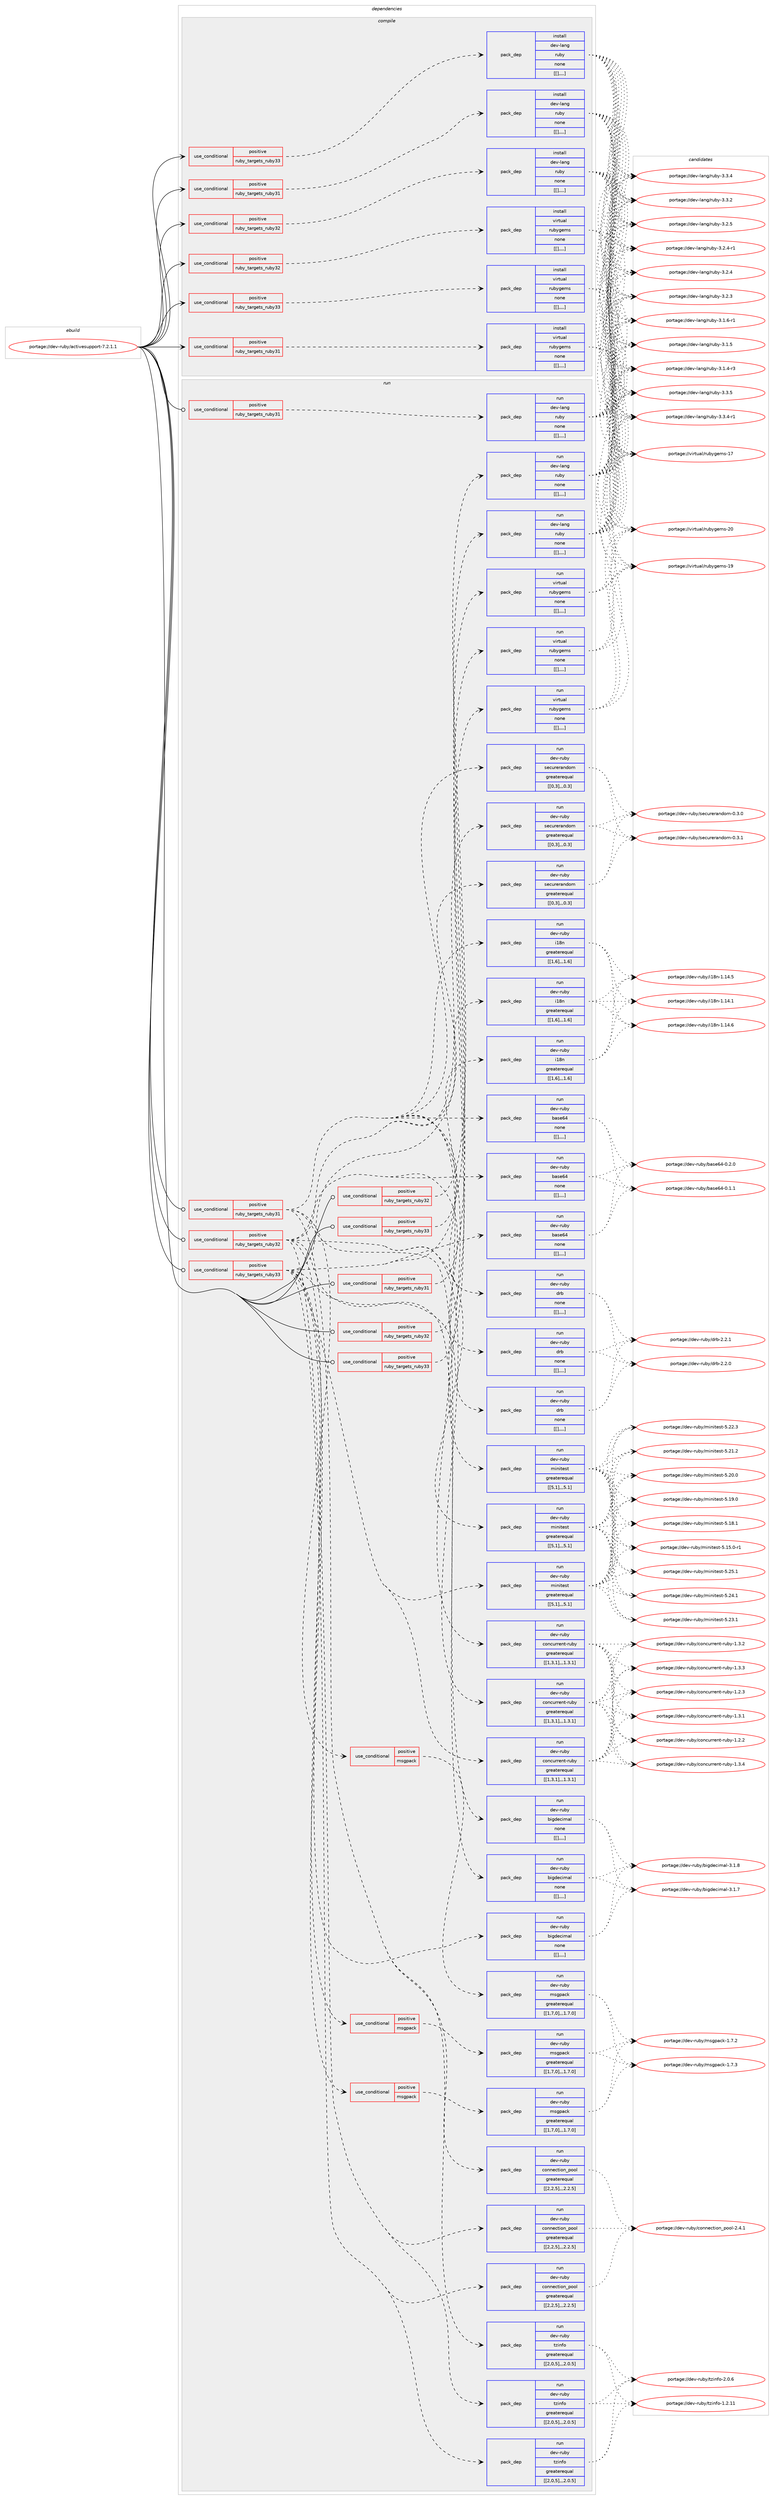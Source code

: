 digraph prolog {

# *************
# Graph options
# *************

newrank=true;
concentrate=true;
compound=true;
graph [rankdir=LR,fontname=Helvetica,fontsize=10,ranksep=1.5];#, ranksep=2.5, nodesep=0.2];
edge  [arrowhead=vee];
node  [fontname=Helvetica,fontsize=10];

# **********
# The ebuild
# **********

subgraph cluster_leftcol {
color=gray;
label=<<i>ebuild</i>>;
id [label="portage://dev-ruby/activesupport-7.2.1.1", color=red, width=4, href="../dev-ruby/activesupport-7.2.1.1.svg"];
}

# ****************
# The dependencies
# ****************

subgraph cluster_midcol {
color=gray;
label=<<i>dependencies</i>>;
subgraph cluster_compile {
fillcolor="#eeeeee";
style=filled;
label=<<i>compile</i>>;
subgraph cond47544 {
dependency184791 [label=<<TABLE BORDER="0" CELLBORDER="1" CELLSPACING="0" CELLPADDING="4"><TR><TD ROWSPAN="3" CELLPADDING="10">use_conditional</TD></TR><TR><TD>positive</TD></TR><TR><TD>ruby_targets_ruby31</TD></TR></TABLE>>, shape=none, color=red];
subgraph pack135887 {
dependency184840 [label=<<TABLE BORDER="0" CELLBORDER="1" CELLSPACING="0" CELLPADDING="4" WIDTH="220"><TR><TD ROWSPAN="6" CELLPADDING="30">pack_dep</TD></TR><TR><TD WIDTH="110">install</TD></TR><TR><TD>dev-lang</TD></TR><TR><TD>ruby</TD></TR><TR><TD>none</TD></TR><TR><TD>[[],,,,]</TD></TR></TABLE>>, shape=none, color=blue];
}
dependency184791:e -> dependency184840:w [weight=20,style="dashed",arrowhead="vee"];
}
id:e -> dependency184791:w [weight=20,style="solid",arrowhead="vee"];
subgraph cond47601 {
dependency184885 [label=<<TABLE BORDER="0" CELLBORDER="1" CELLSPACING="0" CELLPADDING="4"><TR><TD ROWSPAN="3" CELLPADDING="10">use_conditional</TD></TR><TR><TD>positive</TD></TR><TR><TD>ruby_targets_ruby31</TD></TR></TABLE>>, shape=none, color=red];
subgraph pack135921 {
dependency184887 [label=<<TABLE BORDER="0" CELLBORDER="1" CELLSPACING="0" CELLPADDING="4" WIDTH="220"><TR><TD ROWSPAN="6" CELLPADDING="30">pack_dep</TD></TR><TR><TD WIDTH="110">install</TD></TR><TR><TD>virtual</TD></TR><TR><TD>rubygems</TD></TR><TR><TD>none</TD></TR><TR><TD>[[],,,,]</TD></TR></TABLE>>, shape=none, color=blue];
}
dependency184885:e -> dependency184887:w [weight=20,style="dashed",arrowhead="vee"];
}
id:e -> dependency184885:w [weight=20,style="solid",arrowhead="vee"];
subgraph cond47604 {
dependency184904 [label=<<TABLE BORDER="0" CELLBORDER="1" CELLSPACING="0" CELLPADDING="4"><TR><TD ROWSPAN="3" CELLPADDING="10">use_conditional</TD></TR><TR><TD>positive</TD></TR><TR><TD>ruby_targets_ruby32</TD></TR></TABLE>>, shape=none, color=red];
subgraph pack135931 {
dependency184923 [label=<<TABLE BORDER="0" CELLBORDER="1" CELLSPACING="0" CELLPADDING="4" WIDTH="220"><TR><TD ROWSPAN="6" CELLPADDING="30">pack_dep</TD></TR><TR><TD WIDTH="110">install</TD></TR><TR><TD>dev-lang</TD></TR><TR><TD>ruby</TD></TR><TR><TD>none</TD></TR><TR><TD>[[],,,,]</TD></TR></TABLE>>, shape=none, color=blue];
}
dependency184904:e -> dependency184923:w [weight=20,style="dashed",arrowhead="vee"];
}
id:e -> dependency184904:w [weight=20,style="solid",arrowhead="vee"];
subgraph cond47624 {
dependency184939 [label=<<TABLE BORDER="0" CELLBORDER="1" CELLSPACING="0" CELLPADDING="4"><TR><TD ROWSPAN="3" CELLPADDING="10">use_conditional</TD></TR><TR><TD>positive</TD></TR><TR><TD>ruby_targets_ruby32</TD></TR></TABLE>>, shape=none, color=red];
subgraph pack135951 {
dependency184960 [label=<<TABLE BORDER="0" CELLBORDER="1" CELLSPACING="0" CELLPADDING="4" WIDTH="220"><TR><TD ROWSPAN="6" CELLPADDING="30">pack_dep</TD></TR><TR><TD WIDTH="110">install</TD></TR><TR><TD>virtual</TD></TR><TR><TD>rubygems</TD></TR><TR><TD>none</TD></TR><TR><TD>[[],,,,]</TD></TR></TABLE>>, shape=none, color=blue];
}
dependency184939:e -> dependency184960:w [weight=20,style="dashed",arrowhead="vee"];
}
id:e -> dependency184939:w [weight=20,style="solid",arrowhead="vee"];
subgraph cond47636 {
dependency184966 [label=<<TABLE BORDER="0" CELLBORDER="1" CELLSPACING="0" CELLPADDING="4"><TR><TD ROWSPAN="3" CELLPADDING="10">use_conditional</TD></TR><TR><TD>positive</TD></TR><TR><TD>ruby_targets_ruby33</TD></TR></TABLE>>, shape=none, color=red];
subgraph pack135972 {
dependency184982 [label=<<TABLE BORDER="0" CELLBORDER="1" CELLSPACING="0" CELLPADDING="4" WIDTH="220"><TR><TD ROWSPAN="6" CELLPADDING="30">pack_dep</TD></TR><TR><TD WIDTH="110">install</TD></TR><TR><TD>dev-lang</TD></TR><TR><TD>ruby</TD></TR><TR><TD>none</TD></TR><TR><TD>[[],,,,]</TD></TR></TABLE>>, shape=none, color=blue];
}
dependency184966:e -> dependency184982:w [weight=20,style="dashed",arrowhead="vee"];
}
id:e -> dependency184966:w [weight=20,style="solid",arrowhead="vee"];
subgraph cond47646 {
dependency185056 [label=<<TABLE BORDER="0" CELLBORDER="1" CELLSPACING="0" CELLPADDING="4"><TR><TD ROWSPAN="3" CELLPADDING="10">use_conditional</TD></TR><TR><TD>positive</TD></TR><TR><TD>ruby_targets_ruby33</TD></TR></TABLE>>, shape=none, color=red];
subgraph pack136020 {
dependency185098 [label=<<TABLE BORDER="0" CELLBORDER="1" CELLSPACING="0" CELLPADDING="4" WIDTH="220"><TR><TD ROWSPAN="6" CELLPADDING="30">pack_dep</TD></TR><TR><TD WIDTH="110">install</TD></TR><TR><TD>virtual</TD></TR><TR><TD>rubygems</TD></TR><TR><TD>none</TD></TR><TR><TD>[[],,,,]</TD></TR></TABLE>>, shape=none, color=blue];
}
dependency185056:e -> dependency185098:w [weight=20,style="dashed",arrowhead="vee"];
}
id:e -> dependency185056:w [weight=20,style="solid",arrowhead="vee"];
}
subgraph cluster_compileandrun {
fillcolor="#eeeeee";
style=filled;
label=<<i>compile and run</i>>;
}
subgraph cluster_run {
fillcolor="#eeeeee";
style=filled;
label=<<i>run</i>>;
subgraph cond47722 {
dependency185201 [label=<<TABLE BORDER="0" CELLBORDER="1" CELLSPACING="0" CELLPADDING="4"><TR><TD ROWSPAN="3" CELLPADDING="10">use_conditional</TD></TR><TR><TD>positive</TD></TR><TR><TD>ruby_targets_ruby31</TD></TR></TABLE>>, shape=none, color=red];
subgraph pack136114 {
dependency185223 [label=<<TABLE BORDER="0" CELLBORDER="1" CELLSPACING="0" CELLPADDING="4" WIDTH="220"><TR><TD ROWSPAN="6" CELLPADDING="30">pack_dep</TD></TR><TR><TD WIDTH="110">run</TD></TR><TR><TD>dev-lang</TD></TR><TR><TD>ruby</TD></TR><TR><TD>none</TD></TR><TR><TD>[[],,,,]</TD></TR></TABLE>>, shape=none, color=blue];
}
dependency185201:e -> dependency185223:w [weight=20,style="dashed",arrowhead="vee"];
}
id:e -> dependency185201:w [weight=20,style="solid",arrowhead="odot"];
subgraph cond47757 {
dependency185343 [label=<<TABLE BORDER="0" CELLBORDER="1" CELLSPACING="0" CELLPADDING="4"><TR><TD ROWSPAN="3" CELLPADDING="10">use_conditional</TD></TR><TR><TD>positive</TD></TR><TR><TD>ruby_targets_ruby31</TD></TR></TABLE>>, shape=none, color=red];
subgraph pack136219 {
dependency185388 [label=<<TABLE BORDER="0" CELLBORDER="1" CELLSPACING="0" CELLPADDING="4" WIDTH="220"><TR><TD ROWSPAN="6" CELLPADDING="30">pack_dep</TD></TR><TR><TD WIDTH="110">run</TD></TR><TR><TD>dev-ruby</TD></TR><TR><TD>base64</TD></TR><TR><TD>none</TD></TR><TR><TD>[[],,,,]</TD></TR></TABLE>>, shape=none, color=blue];
}
dependency185343:e -> dependency185388:w [weight=20,style="dashed",arrowhead="vee"];
subgraph pack136236 {
dependency185435 [label=<<TABLE BORDER="0" CELLBORDER="1" CELLSPACING="0" CELLPADDING="4" WIDTH="220"><TR><TD ROWSPAN="6" CELLPADDING="30">pack_dep</TD></TR><TR><TD WIDTH="110">run</TD></TR><TR><TD>dev-ruby</TD></TR><TR><TD>bigdecimal</TD></TR><TR><TD>none</TD></TR><TR><TD>[[],,,,]</TD></TR></TABLE>>, shape=none, color=blue];
}
dependency185343:e -> dependency185435:w [weight=20,style="dashed",arrowhead="vee"];
subgraph pack136256 {
dependency185441 [label=<<TABLE BORDER="0" CELLBORDER="1" CELLSPACING="0" CELLPADDING="4" WIDTH="220"><TR><TD ROWSPAN="6" CELLPADDING="30">pack_dep</TD></TR><TR><TD WIDTH="110">run</TD></TR><TR><TD>dev-ruby</TD></TR><TR><TD>concurrent-ruby</TD></TR><TR><TD>greaterequal</TD></TR><TR><TD>[[1,3,1],,,1.3.1]</TD></TR></TABLE>>, shape=none, color=blue];
}
dependency185343:e -> dependency185441:w [weight=20,style="dashed",arrowhead="vee"];
subgraph pack136259 {
dependency185443 [label=<<TABLE BORDER="0" CELLBORDER="1" CELLSPACING="0" CELLPADDING="4" WIDTH="220"><TR><TD ROWSPAN="6" CELLPADDING="30">pack_dep</TD></TR><TR><TD WIDTH="110">run</TD></TR><TR><TD>dev-ruby</TD></TR><TR><TD>connection_pool</TD></TR><TR><TD>greaterequal</TD></TR><TR><TD>[[2,2,5],,,2.2.5]</TD></TR></TABLE>>, shape=none, color=blue];
}
dependency185343:e -> dependency185443:w [weight=20,style="dashed",arrowhead="vee"];
subgraph pack136260 {
dependency185447 [label=<<TABLE BORDER="0" CELLBORDER="1" CELLSPACING="0" CELLPADDING="4" WIDTH="220"><TR><TD ROWSPAN="6" CELLPADDING="30">pack_dep</TD></TR><TR><TD WIDTH="110">run</TD></TR><TR><TD>dev-ruby</TD></TR><TR><TD>drb</TD></TR><TR><TD>none</TD></TR><TR><TD>[[],,,,]</TD></TR></TABLE>>, shape=none, color=blue];
}
dependency185343:e -> dependency185447:w [weight=20,style="dashed",arrowhead="vee"];
subgraph pack136302 {
dependency185538 [label=<<TABLE BORDER="0" CELLBORDER="1" CELLSPACING="0" CELLPADDING="4" WIDTH="220"><TR><TD ROWSPAN="6" CELLPADDING="30">pack_dep</TD></TR><TR><TD WIDTH="110">run</TD></TR><TR><TD>dev-ruby</TD></TR><TR><TD>i18n</TD></TR><TR><TD>greaterequal</TD></TR><TR><TD>[[1,6],,,1.6]</TD></TR></TABLE>>, shape=none, color=blue];
}
dependency185343:e -> dependency185538:w [weight=20,style="dashed",arrowhead="vee"];
subgraph pack136346 {
dependency185631 [label=<<TABLE BORDER="0" CELLBORDER="1" CELLSPACING="0" CELLPADDING="4" WIDTH="220"><TR><TD ROWSPAN="6" CELLPADDING="30">pack_dep</TD></TR><TR><TD WIDTH="110">run</TD></TR><TR><TD>dev-ruby</TD></TR><TR><TD>minitest</TD></TR><TR><TD>greaterequal</TD></TR><TR><TD>[[5,1],,,5.1]</TD></TR></TABLE>>, shape=none, color=blue];
}
dependency185343:e -> dependency185631:w [weight=20,style="dashed",arrowhead="vee"];
subgraph pack136376 {
dependency185684 [label=<<TABLE BORDER="0" CELLBORDER="1" CELLSPACING="0" CELLPADDING="4" WIDTH="220"><TR><TD ROWSPAN="6" CELLPADDING="30">pack_dep</TD></TR><TR><TD WIDTH="110">run</TD></TR><TR><TD>dev-ruby</TD></TR><TR><TD>securerandom</TD></TR><TR><TD>greaterequal</TD></TR><TR><TD>[[0,3],,,0.3]</TD></TR></TABLE>>, shape=none, color=blue];
}
dependency185343:e -> dependency185684:w [weight=20,style="dashed",arrowhead="vee"];
subgraph pack136419 {
dependency185713 [label=<<TABLE BORDER="0" CELLBORDER="1" CELLSPACING="0" CELLPADDING="4" WIDTH="220"><TR><TD ROWSPAN="6" CELLPADDING="30">pack_dep</TD></TR><TR><TD WIDTH="110">run</TD></TR><TR><TD>dev-ruby</TD></TR><TR><TD>tzinfo</TD></TR><TR><TD>greaterequal</TD></TR><TR><TD>[[2,0,5],,,2.0.5]</TD></TR></TABLE>>, shape=none, color=blue];
}
dependency185343:e -> dependency185713:w [weight=20,style="dashed",arrowhead="vee"];
subgraph cond47934 {
dependency185752 [label=<<TABLE BORDER="0" CELLBORDER="1" CELLSPACING="0" CELLPADDING="4"><TR><TD ROWSPAN="3" CELLPADDING="10">use_conditional</TD></TR><TR><TD>positive</TD></TR><TR><TD>msgpack</TD></TR></TABLE>>, shape=none, color=red];
subgraph pack136469 {
dependency185792 [label=<<TABLE BORDER="0" CELLBORDER="1" CELLSPACING="0" CELLPADDING="4" WIDTH="220"><TR><TD ROWSPAN="6" CELLPADDING="30">pack_dep</TD></TR><TR><TD WIDTH="110">run</TD></TR><TR><TD>dev-ruby</TD></TR><TR><TD>msgpack</TD></TR><TR><TD>greaterequal</TD></TR><TR><TD>[[1,7,0],,,1.7.0]</TD></TR></TABLE>>, shape=none, color=blue];
}
dependency185752:e -> dependency185792:w [weight=20,style="dashed",arrowhead="vee"];
}
dependency185343:e -> dependency185752:w [weight=20,style="dashed",arrowhead="vee"];
}
id:e -> dependency185343:w [weight=20,style="solid",arrowhead="odot"];
subgraph cond47981 {
dependency185845 [label=<<TABLE BORDER="0" CELLBORDER="1" CELLSPACING="0" CELLPADDING="4"><TR><TD ROWSPAN="3" CELLPADDING="10">use_conditional</TD></TR><TR><TD>positive</TD></TR><TR><TD>ruby_targets_ruby31</TD></TR></TABLE>>, shape=none, color=red];
subgraph pack136509 {
dependency185863 [label=<<TABLE BORDER="0" CELLBORDER="1" CELLSPACING="0" CELLPADDING="4" WIDTH="220"><TR><TD ROWSPAN="6" CELLPADDING="30">pack_dep</TD></TR><TR><TD WIDTH="110">run</TD></TR><TR><TD>virtual</TD></TR><TR><TD>rubygems</TD></TR><TR><TD>none</TD></TR><TR><TD>[[],,,,]</TD></TR></TABLE>>, shape=none, color=blue];
}
dependency185845:e -> dependency185863:w [weight=20,style="dashed",arrowhead="vee"];
}
id:e -> dependency185845:w [weight=20,style="solid",arrowhead="odot"];
subgraph cond47992 {
dependency185873 [label=<<TABLE BORDER="0" CELLBORDER="1" CELLSPACING="0" CELLPADDING="4"><TR><TD ROWSPAN="3" CELLPADDING="10">use_conditional</TD></TR><TR><TD>positive</TD></TR><TR><TD>ruby_targets_ruby32</TD></TR></TABLE>>, shape=none, color=red];
subgraph pack136533 {
dependency185890 [label=<<TABLE BORDER="0" CELLBORDER="1" CELLSPACING="0" CELLPADDING="4" WIDTH="220"><TR><TD ROWSPAN="6" CELLPADDING="30">pack_dep</TD></TR><TR><TD WIDTH="110">run</TD></TR><TR><TD>dev-lang</TD></TR><TR><TD>ruby</TD></TR><TR><TD>none</TD></TR><TR><TD>[[],,,,]</TD></TR></TABLE>>, shape=none, color=blue];
}
dependency185873:e -> dependency185890:w [weight=20,style="dashed",arrowhead="vee"];
}
id:e -> dependency185873:w [weight=20,style="solid",arrowhead="odot"];
subgraph cond48017 {
dependency185987 [label=<<TABLE BORDER="0" CELLBORDER="1" CELLSPACING="0" CELLPADDING="4"><TR><TD ROWSPAN="3" CELLPADDING="10">use_conditional</TD></TR><TR><TD>positive</TD></TR><TR><TD>ruby_targets_ruby32</TD></TR></TABLE>>, shape=none, color=red];
subgraph pack136599 {
dependency185989 [label=<<TABLE BORDER="0" CELLBORDER="1" CELLSPACING="0" CELLPADDING="4" WIDTH="220"><TR><TD ROWSPAN="6" CELLPADDING="30">pack_dep</TD></TR><TR><TD WIDTH="110">run</TD></TR><TR><TD>dev-ruby</TD></TR><TR><TD>base64</TD></TR><TR><TD>none</TD></TR><TR><TD>[[],,,,]</TD></TR></TABLE>>, shape=none, color=blue];
}
dependency185987:e -> dependency185989:w [weight=20,style="dashed",arrowhead="vee"];
subgraph pack136602 {
dependency185994 [label=<<TABLE BORDER="0" CELLBORDER="1" CELLSPACING="0" CELLPADDING="4" WIDTH="220"><TR><TD ROWSPAN="6" CELLPADDING="30">pack_dep</TD></TR><TR><TD WIDTH="110">run</TD></TR><TR><TD>dev-ruby</TD></TR><TR><TD>bigdecimal</TD></TR><TR><TD>none</TD></TR><TR><TD>[[],,,,]</TD></TR></TABLE>>, shape=none, color=blue];
}
dependency185987:e -> dependency185994:w [weight=20,style="dashed",arrowhead="vee"];
subgraph pack136606 {
dependency186040 [label=<<TABLE BORDER="0" CELLBORDER="1" CELLSPACING="0" CELLPADDING="4" WIDTH="220"><TR><TD ROWSPAN="6" CELLPADDING="30">pack_dep</TD></TR><TR><TD WIDTH="110">run</TD></TR><TR><TD>dev-ruby</TD></TR><TR><TD>concurrent-ruby</TD></TR><TR><TD>greaterequal</TD></TR><TR><TD>[[1,3,1],,,1.3.1]</TD></TR></TABLE>>, shape=none, color=blue];
}
dependency185987:e -> dependency186040:w [weight=20,style="dashed",arrowhead="vee"];
subgraph pack136630 {
dependency186043 [label=<<TABLE BORDER="0" CELLBORDER="1" CELLSPACING="0" CELLPADDING="4" WIDTH="220"><TR><TD ROWSPAN="6" CELLPADDING="30">pack_dep</TD></TR><TR><TD WIDTH="110">run</TD></TR><TR><TD>dev-ruby</TD></TR><TR><TD>connection_pool</TD></TR><TR><TD>greaterequal</TD></TR><TR><TD>[[2,2,5],,,2.2.5]</TD></TR></TABLE>>, shape=none, color=blue];
}
dependency185987:e -> dependency186043:w [weight=20,style="dashed",arrowhead="vee"];
subgraph pack136632 {
dependency186103 [label=<<TABLE BORDER="0" CELLBORDER="1" CELLSPACING="0" CELLPADDING="4" WIDTH="220"><TR><TD ROWSPAN="6" CELLPADDING="30">pack_dep</TD></TR><TR><TD WIDTH="110">run</TD></TR><TR><TD>dev-ruby</TD></TR><TR><TD>drb</TD></TR><TR><TD>none</TD></TR><TR><TD>[[],,,,]</TD></TR></TABLE>>, shape=none, color=blue];
}
dependency185987:e -> dependency186103:w [weight=20,style="dashed",arrowhead="vee"];
subgraph pack136667 {
dependency186106 [label=<<TABLE BORDER="0" CELLBORDER="1" CELLSPACING="0" CELLPADDING="4" WIDTH="220"><TR><TD ROWSPAN="6" CELLPADDING="30">pack_dep</TD></TR><TR><TD WIDTH="110">run</TD></TR><TR><TD>dev-ruby</TD></TR><TR><TD>i18n</TD></TR><TR><TD>greaterequal</TD></TR><TR><TD>[[1,6],,,1.6]</TD></TR></TABLE>>, shape=none, color=blue];
}
dependency185987:e -> dependency186106:w [weight=20,style="dashed",arrowhead="vee"];
subgraph pack136684 {
dependency186167 [label=<<TABLE BORDER="0" CELLBORDER="1" CELLSPACING="0" CELLPADDING="4" WIDTH="220"><TR><TD ROWSPAN="6" CELLPADDING="30">pack_dep</TD></TR><TR><TD WIDTH="110">run</TD></TR><TR><TD>dev-ruby</TD></TR><TR><TD>minitest</TD></TR><TR><TD>greaterequal</TD></TR><TR><TD>[[5,1],,,5.1]</TD></TR></TABLE>>, shape=none, color=blue];
}
dependency185987:e -> dependency186167:w [weight=20,style="dashed",arrowhead="vee"];
subgraph pack136714 {
dependency186215 [label=<<TABLE BORDER="0" CELLBORDER="1" CELLSPACING="0" CELLPADDING="4" WIDTH="220"><TR><TD ROWSPAN="6" CELLPADDING="30">pack_dep</TD></TR><TR><TD WIDTH="110">run</TD></TR><TR><TD>dev-ruby</TD></TR><TR><TD>securerandom</TD></TR><TR><TD>greaterequal</TD></TR><TR><TD>[[0,3],,,0.3]</TD></TR></TABLE>>, shape=none, color=blue];
}
dependency185987:e -> dependency186215:w [weight=20,style="dashed",arrowhead="vee"];
subgraph pack136770 {
dependency186293 [label=<<TABLE BORDER="0" CELLBORDER="1" CELLSPACING="0" CELLPADDING="4" WIDTH="220"><TR><TD ROWSPAN="6" CELLPADDING="30">pack_dep</TD></TR><TR><TD WIDTH="110">run</TD></TR><TR><TD>dev-ruby</TD></TR><TR><TD>tzinfo</TD></TR><TR><TD>greaterequal</TD></TR><TR><TD>[[2,0,5],,,2.0.5]</TD></TR></TABLE>>, shape=none, color=blue];
}
dependency185987:e -> dependency186293:w [weight=20,style="dashed",arrowhead="vee"];
subgraph cond48149 {
dependency186403 [label=<<TABLE BORDER="0" CELLBORDER="1" CELLSPACING="0" CELLPADDING="4"><TR><TD ROWSPAN="3" CELLPADDING="10">use_conditional</TD></TR><TR><TD>positive</TD></TR><TR><TD>msgpack</TD></TR></TABLE>>, shape=none, color=red];
subgraph pack136853 {
dependency186425 [label=<<TABLE BORDER="0" CELLBORDER="1" CELLSPACING="0" CELLPADDING="4" WIDTH="220"><TR><TD ROWSPAN="6" CELLPADDING="30">pack_dep</TD></TR><TR><TD WIDTH="110">run</TD></TR><TR><TD>dev-ruby</TD></TR><TR><TD>msgpack</TD></TR><TR><TD>greaterequal</TD></TR><TR><TD>[[1,7,0],,,1.7.0]</TD></TR></TABLE>>, shape=none, color=blue];
}
dependency186403:e -> dependency186425:w [weight=20,style="dashed",arrowhead="vee"];
}
dependency185987:e -> dependency186403:w [weight=20,style="dashed",arrowhead="vee"];
}
id:e -> dependency185987:w [weight=20,style="solid",arrowhead="odot"];
subgraph cond48195 {
dependency186454 [label=<<TABLE BORDER="0" CELLBORDER="1" CELLSPACING="0" CELLPADDING="4"><TR><TD ROWSPAN="3" CELLPADDING="10">use_conditional</TD></TR><TR><TD>positive</TD></TR><TR><TD>ruby_targets_ruby32</TD></TR></TABLE>>, shape=none, color=red];
subgraph pack136932 {
dependency186544 [label=<<TABLE BORDER="0" CELLBORDER="1" CELLSPACING="0" CELLPADDING="4" WIDTH="220"><TR><TD ROWSPAN="6" CELLPADDING="30">pack_dep</TD></TR><TR><TD WIDTH="110">run</TD></TR><TR><TD>virtual</TD></TR><TR><TD>rubygems</TD></TR><TR><TD>none</TD></TR><TR><TD>[[],,,,]</TD></TR></TABLE>>, shape=none, color=blue];
}
dependency186454:e -> dependency186544:w [weight=20,style="dashed",arrowhead="vee"];
}
id:e -> dependency186454:w [weight=20,style="solid",arrowhead="odot"];
subgraph cond48238 {
dependency186549 [label=<<TABLE BORDER="0" CELLBORDER="1" CELLSPACING="0" CELLPADDING="4"><TR><TD ROWSPAN="3" CELLPADDING="10">use_conditional</TD></TR><TR><TD>positive</TD></TR><TR><TD>ruby_targets_ruby33</TD></TR></TABLE>>, shape=none, color=red];
subgraph pack136940 {
dependency186577 [label=<<TABLE BORDER="0" CELLBORDER="1" CELLSPACING="0" CELLPADDING="4" WIDTH="220"><TR><TD ROWSPAN="6" CELLPADDING="30">pack_dep</TD></TR><TR><TD WIDTH="110">run</TD></TR><TR><TD>dev-lang</TD></TR><TR><TD>ruby</TD></TR><TR><TD>none</TD></TR><TR><TD>[[],,,,]</TD></TR></TABLE>>, shape=none, color=blue];
}
dependency186549:e -> dependency186577:w [weight=20,style="dashed",arrowhead="vee"];
}
id:e -> dependency186549:w [weight=20,style="solid",arrowhead="odot"];
subgraph cond48253 {
dependency186579 [label=<<TABLE BORDER="0" CELLBORDER="1" CELLSPACING="0" CELLPADDING="4"><TR><TD ROWSPAN="3" CELLPADDING="10">use_conditional</TD></TR><TR><TD>positive</TD></TR><TR><TD>ruby_targets_ruby33</TD></TR></TABLE>>, shape=none, color=red];
subgraph pack136954 {
dependency186608 [label=<<TABLE BORDER="0" CELLBORDER="1" CELLSPACING="0" CELLPADDING="4" WIDTH="220"><TR><TD ROWSPAN="6" CELLPADDING="30">pack_dep</TD></TR><TR><TD WIDTH="110">run</TD></TR><TR><TD>dev-ruby</TD></TR><TR><TD>base64</TD></TR><TR><TD>none</TD></TR><TR><TD>[[],,,,]</TD></TR></TABLE>>, shape=none, color=blue];
}
dependency186579:e -> dependency186608:w [weight=20,style="dashed",arrowhead="vee"];
subgraph pack136986 {
dependency186650 [label=<<TABLE BORDER="0" CELLBORDER="1" CELLSPACING="0" CELLPADDING="4" WIDTH="220"><TR><TD ROWSPAN="6" CELLPADDING="30">pack_dep</TD></TR><TR><TD WIDTH="110">run</TD></TR><TR><TD>dev-ruby</TD></TR><TR><TD>bigdecimal</TD></TR><TR><TD>none</TD></TR><TR><TD>[[],,,,]</TD></TR></TABLE>>, shape=none, color=blue];
}
dependency186579:e -> dependency186650:w [weight=20,style="dashed",arrowhead="vee"];
subgraph pack137001 {
dependency186656 [label=<<TABLE BORDER="0" CELLBORDER="1" CELLSPACING="0" CELLPADDING="4" WIDTH="220"><TR><TD ROWSPAN="6" CELLPADDING="30">pack_dep</TD></TR><TR><TD WIDTH="110">run</TD></TR><TR><TD>dev-ruby</TD></TR><TR><TD>concurrent-ruby</TD></TR><TR><TD>greaterequal</TD></TR><TR><TD>[[1,3,1],,,1.3.1]</TD></TR></TABLE>>, shape=none, color=blue];
}
dependency186579:e -> dependency186656:w [weight=20,style="dashed",arrowhead="vee"];
subgraph pack137004 {
dependency186660 [label=<<TABLE BORDER="0" CELLBORDER="1" CELLSPACING="0" CELLPADDING="4" WIDTH="220"><TR><TD ROWSPAN="6" CELLPADDING="30">pack_dep</TD></TR><TR><TD WIDTH="110">run</TD></TR><TR><TD>dev-ruby</TD></TR><TR><TD>connection_pool</TD></TR><TR><TD>greaterequal</TD></TR><TR><TD>[[2,2,5],,,2.2.5]</TD></TR></TABLE>>, shape=none, color=blue];
}
dependency186579:e -> dependency186660:w [weight=20,style="dashed",arrowhead="vee"];
subgraph pack137012 {
dependency186690 [label=<<TABLE BORDER="0" CELLBORDER="1" CELLSPACING="0" CELLPADDING="4" WIDTH="220"><TR><TD ROWSPAN="6" CELLPADDING="30">pack_dep</TD></TR><TR><TD WIDTH="110">run</TD></TR><TR><TD>dev-ruby</TD></TR><TR><TD>drb</TD></TR><TR><TD>none</TD></TR><TR><TD>[[],,,,]</TD></TR></TABLE>>, shape=none, color=blue];
}
dependency186579:e -> dependency186690:w [weight=20,style="dashed",arrowhead="vee"];
subgraph pack137021 {
dependency186694 [label=<<TABLE BORDER="0" CELLBORDER="1" CELLSPACING="0" CELLPADDING="4" WIDTH="220"><TR><TD ROWSPAN="6" CELLPADDING="30">pack_dep</TD></TR><TR><TD WIDTH="110">run</TD></TR><TR><TD>dev-ruby</TD></TR><TR><TD>i18n</TD></TR><TR><TD>greaterequal</TD></TR><TR><TD>[[1,6],,,1.6]</TD></TR></TABLE>>, shape=none, color=blue];
}
dependency186579:e -> dependency186694:w [weight=20,style="dashed",arrowhead="vee"];
subgraph pack137023 {
dependency186718 [label=<<TABLE BORDER="0" CELLBORDER="1" CELLSPACING="0" CELLPADDING="4" WIDTH="220"><TR><TD ROWSPAN="6" CELLPADDING="30">pack_dep</TD></TR><TR><TD WIDTH="110">run</TD></TR><TR><TD>dev-ruby</TD></TR><TR><TD>minitest</TD></TR><TR><TD>greaterequal</TD></TR><TR><TD>[[5,1],,,5.1]</TD></TR></TABLE>>, shape=none, color=blue];
}
dependency186579:e -> dependency186718:w [weight=20,style="dashed",arrowhead="vee"];
subgraph pack137040 {
dependency186722 [label=<<TABLE BORDER="0" CELLBORDER="1" CELLSPACING="0" CELLPADDING="4" WIDTH="220"><TR><TD ROWSPAN="6" CELLPADDING="30">pack_dep</TD></TR><TR><TD WIDTH="110">run</TD></TR><TR><TD>dev-ruby</TD></TR><TR><TD>securerandom</TD></TR><TR><TD>greaterequal</TD></TR><TR><TD>[[0,3],,,0.3]</TD></TR></TABLE>>, shape=none, color=blue];
}
dependency186579:e -> dependency186722:w [weight=20,style="dashed",arrowhead="vee"];
subgraph pack137076 {
dependency186853 [label=<<TABLE BORDER="0" CELLBORDER="1" CELLSPACING="0" CELLPADDING="4" WIDTH="220"><TR><TD ROWSPAN="6" CELLPADDING="30">pack_dep</TD></TR><TR><TD WIDTH="110">run</TD></TR><TR><TD>dev-ruby</TD></TR><TR><TD>tzinfo</TD></TR><TR><TD>greaterequal</TD></TR><TR><TD>[[2,0,5],,,2.0.5]</TD></TR></TABLE>>, shape=none, color=blue];
}
dependency186579:e -> dependency186853:w [weight=20,style="dashed",arrowhead="vee"];
subgraph cond48375 {
dependency186875 [label=<<TABLE BORDER="0" CELLBORDER="1" CELLSPACING="0" CELLPADDING="4"><TR><TD ROWSPAN="3" CELLPADDING="10">use_conditional</TD></TR><TR><TD>positive</TD></TR><TR><TD>msgpack</TD></TR></TABLE>>, shape=none, color=red];
subgraph pack137133 {
dependency186895 [label=<<TABLE BORDER="0" CELLBORDER="1" CELLSPACING="0" CELLPADDING="4" WIDTH="220"><TR><TD ROWSPAN="6" CELLPADDING="30">pack_dep</TD></TR><TR><TD WIDTH="110">run</TD></TR><TR><TD>dev-ruby</TD></TR><TR><TD>msgpack</TD></TR><TR><TD>greaterequal</TD></TR><TR><TD>[[1,7,0],,,1.7.0]</TD></TR></TABLE>>, shape=none, color=blue];
}
dependency186875:e -> dependency186895:w [weight=20,style="dashed",arrowhead="vee"];
}
dependency186579:e -> dependency186875:w [weight=20,style="dashed",arrowhead="vee"];
}
id:e -> dependency186579:w [weight=20,style="solid",arrowhead="odot"];
subgraph cond48392 {
dependency186900 [label=<<TABLE BORDER="0" CELLBORDER="1" CELLSPACING="0" CELLPADDING="4"><TR><TD ROWSPAN="3" CELLPADDING="10">use_conditional</TD></TR><TR><TD>positive</TD></TR><TR><TD>ruby_targets_ruby33</TD></TR></TABLE>>, shape=none, color=red];
subgraph pack137138 {
dependency186904 [label=<<TABLE BORDER="0" CELLBORDER="1" CELLSPACING="0" CELLPADDING="4" WIDTH="220"><TR><TD ROWSPAN="6" CELLPADDING="30">pack_dep</TD></TR><TR><TD WIDTH="110">run</TD></TR><TR><TD>virtual</TD></TR><TR><TD>rubygems</TD></TR><TR><TD>none</TD></TR><TR><TD>[[],,,,]</TD></TR></TABLE>>, shape=none, color=blue];
}
dependency186900:e -> dependency186904:w [weight=20,style="dashed",arrowhead="vee"];
}
id:e -> dependency186900:w [weight=20,style="solid",arrowhead="odot"];
}
}

# **************
# The candidates
# **************

subgraph cluster_choices {
rank=same;
color=gray;
label=<<i>candidates</i>>;

subgraph choice136538 {
color=black;
nodesep=1;
choice10010111845108971101034711411798121455146514653 [label="portage://dev-lang/ruby-3.3.5", color=red, width=4,href="../dev-lang/ruby-3.3.5.svg"];
choice100101118451089711010347114117981214551465146524511449 [label="portage://dev-lang/ruby-3.3.4-r1", color=red, width=4,href="../dev-lang/ruby-3.3.4-r1.svg"];
choice10010111845108971101034711411798121455146514652 [label="portage://dev-lang/ruby-3.3.4", color=red, width=4,href="../dev-lang/ruby-3.3.4.svg"];
choice10010111845108971101034711411798121455146514650 [label="portage://dev-lang/ruby-3.3.2", color=red, width=4,href="../dev-lang/ruby-3.3.2.svg"];
choice10010111845108971101034711411798121455146504653 [label="portage://dev-lang/ruby-3.2.5", color=red, width=4,href="../dev-lang/ruby-3.2.5.svg"];
choice100101118451089711010347114117981214551465046524511449 [label="portage://dev-lang/ruby-3.2.4-r1", color=red, width=4,href="../dev-lang/ruby-3.2.4-r1.svg"];
choice10010111845108971101034711411798121455146504652 [label="portage://dev-lang/ruby-3.2.4", color=red, width=4,href="../dev-lang/ruby-3.2.4.svg"];
choice10010111845108971101034711411798121455146504651 [label="portage://dev-lang/ruby-3.2.3", color=red, width=4,href="../dev-lang/ruby-3.2.3.svg"];
choice100101118451089711010347114117981214551464946544511449 [label="portage://dev-lang/ruby-3.1.6-r1", color=red, width=4,href="../dev-lang/ruby-3.1.6-r1.svg"];
choice10010111845108971101034711411798121455146494653 [label="portage://dev-lang/ruby-3.1.5", color=red, width=4,href="../dev-lang/ruby-3.1.5.svg"];
choice100101118451089711010347114117981214551464946524511451 [label="portage://dev-lang/ruby-3.1.4-r3", color=red, width=4,href="../dev-lang/ruby-3.1.4-r3.svg"];
dependency184840:e -> choice10010111845108971101034711411798121455146514653:w [style=dotted,weight="100"];
dependency184840:e -> choice100101118451089711010347114117981214551465146524511449:w [style=dotted,weight="100"];
dependency184840:e -> choice10010111845108971101034711411798121455146514652:w [style=dotted,weight="100"];
dependency184840:e -> choice10010111845108971101034711411798121455146514650:w [style=dotted,weight="100"];
dependency184840:e -> choice10010111845108971101034711411798121455146504653:w [style=dotted,weight="100"];
dependency184840:e -> choice100101118451089711010347114117981214551465046524511449:w [style=dotted,weight="100"];
dependency184840:e -> choice10010111845108971101034711411798121455146504652:w [style=dotted,weight="100"];
dependency184840:e -> choice10010111845108971101034711411798121455146504651:w [style=dotted,weight="100"];
dependency184840:e -> choice100101118451089711010347114117981214551464946544511449:w [style=dotted,weight="100"];
dependency184840:e -> choice10010111845108971101034711411798121455146494653:w [style=dotted,weight="100"];
dependency184840:e -> choice100101118451089711010347114117981214551464946524511451:w [style=dotted,weight="100"];
}
subgraph choice136581 {
color=black;
nodesep=1;
choice118105114116117971084711411798121103101109115455048 [label="portage://virtual/rubygems-20", color=red, width=4,href="../virtual/rubygems-20.svg"];
choice118105114116117971084711411798121103101109115454957 [label="portage://virtual/rubygems-19", color=red, width=4,href="../virtual/rubygems-19.svg"];
choice118105114116117971084711411798121103101109115454955 [label="portage://virtual/rubygems-17", color=red, width=4,href="../virtual/rubygems-17.svg"];
dependency184887:e -> choice118105114116117971084711411798121103101109115455048:w [style=dotted,weight="100"];
dependency184887:e -> choice118105114116117971084711411798121103101109115454957:w [style=dotted,weight="100"];
dependency184887:e -> choice118105114116117971084711411798121103101109115454955:w [style=dotted,weight="100"];
}
subgraph choice136585 {
color=black;
nodesep=1;
choice10010111845108971101034711411798121455146514653 [label="portage://dev-lang/ruby-3.3.5", color=red, width=4,href="../dev-lang/ruby-3.3.5.svg"];
choice100101118451089711010347114117981214551465146524511449 [label="portage://dev-lang/ruby-3.3.4-r1", color=red, width=4,href="../dev-lang/ruby-3.3.4-r1.svg"];
choice10010111845108971101034711411798121455146514652 [label="portage://dev-lang/ruby-3.3.4", color=red, width=4,href="../dev-lang/ruby-3.3.4.svg"];
choice10010111845108971101034711411798121455146514650 [label="portage://dev-lang/ruby-3.3.2", color=red, width=4,href="../dev-lang/ruby-3.3.2.svg"];
choice10010111845108971101034711411798121455146504653 [label="portage://dev-lang/ruby-3.2.5", color=red, width=4,href="../dev-lang/ruby-3.2.5.svg"];
choice100101118451089711010347114117981214551465046524511449 [label="portage://dev-lang/ruby-3.2.4-r1", color=red, width=4,href="../dev-lang/ruby-3.2.4-r1.svg"];
choice10010111845108971101034711411798121455146504652 [label="portage://dev-lang/ruby-3.2.4", color=red, width=4,href="../dev-lang/ruby-3.2.4.svg"];
choice10010111845108971101034711411798121455146504651 [label="portage://dev-lang/ruby-3.2.3", color=red, width=4,href="../dev-lang/ruby-3.2.3.svg"];
choice100101118451089711010347114117981214551464946544511449 [label="portage://dev-lang/ruby-3.1.6-r1", color=red, width=4,href="../dev-lang/ruby-3.1.6-r1.svg"];
choice10010111845108971101034711411798121455146494653 [label="portage://dev-lang/ruby-3.1.5", color=red, width=4,href="../dev-lang/ruby-3.1.5.svg"];
choice100101118451089711010347114117981214551464946524511451 [label="portage://dev-lang/ruby-3.1.4-r3", color=red, width=4,href="../dev-lang/ruby-3.1.4-r3.svg"];
dependency184923:e -> choice10010111845108971101034711411798121455146514653:w [style=dotted,weight="100"];
dependency184923:e -> choice100101118451089711010347114117981214551465146524511449:w [style=dotted,weight="100"];
dependency184923:e -> choice10010111845108971101034711411798121455146514652:w [style=dotted,weight="100"];
dependency184923:e -> choice10010111845108971101034711411798121455146514650:w [style=dotted,weight="100"];
dependency184923:e -> choice10010111845108971101034711411798121455146504653:w [style=dotted,weight="100"];
dependency184923:e -> choice100101118451089711010347114117981214551465046524511449:w [style=dotted,weight="100"];
dependency184923:e -> choice10010111845108971101034711411798121455146504652:w [style=dotted,weight="100"];
dependency184923:e -> choice10010111845108971101034711411798121455146504651:w [style=dotted,weight="100"];
dependency184923:e -> choice100101118451089711010347114117981214551464946544511449:w [style=dotted,weight="100"];
dependency184923:e -> choice10010111845108971101034711411798121455146494653:w [style=dotted,weight="100"];
dependency184923:e -> choice100101118451089711010347114117981214551464946524511451:w [style=dotted,weight="100"];
}
subgraph choice136622 {
color=black;
nodesep=1;
choice118105114116117971084711411798121103101109115455048 [label="portage://virtual/rubygems-20", color=red, width=4,href="../virtual/rubygems-20.svg"];
choice118105114116117971084711411798121103101109115454957 [label="portage://virtual/rubygems-19", color=red, width=4,href="../virtual/rubygems-19.svg"];
choice118105114116117971084711411798121103101109115454955 [label="portage://virtual/rubygems-17", color=red, width=4,href="../virtual/rubygems-17.svg"];
dependency184960:e -> choice118105114116117971084711411798121103101109115455048:w [style=dotted,weight="100"];
dependency184960:e -> choice118105114116117971084711411798121103101109115454957:w [style=dotted,weight="100"];
dependency184960:e -> choice118105114116117971084711411798121103101109115454955:w [style=dotted,weight="100"];
}
subgraph choice136640 {
color=black;
nodesep=1;
choice10010111845108971101034711411798121455146514653 [label="portage://dev-lang/ruby-3.3.5", color=red, width=4,href="../dev-lang/ruby-3.3.5.svg"];
choice100101118451089711010347114117981214551465146524511449 [label="portage://dev-lang/ruby-3.3.4-r1", color=red, width=4,href="../dev-lang/ruby-3.3.4-r1.svg"];
choice10010111845108971101034711411798121455146514652 [label="portage://dev-lang/ruby-3.3.4", color=red, width=4,href="../dev-lang/ruby-3.3.4.svg"];
choice10010111845108971101034711411798121455146514650 [label="portage://dev-lang/ruby-3.3.2", color=red, width=4,href="../dev-lang/ruby-3.3.2.svg"];
choice10010111845108971101034711411798121455146504653 [label="portage://dev-lang/ruby-3.2.5", color=red, width=4,href="../dev-lang/ruby-3.2.5.svg"];
choice100101118451089711010347114117981214551465046524511449 [label="portage://dev-lang/ruby-3.2.4-r1", color=red, width=4,href="../dev-lang/ruby-3.2.4-r1.svg"];
choice10010111845108971101034711411798121455146504652 [label="portage://dev-lang/ruby-3.2.4", color=red, width=4,href="../dev-lang/ruby-3.2.4.svg"];
choice10010111845108971101034711411798121455146504651 [label="portage://dev-lang/ruby-3.2.3", color=red, width=4,href="../dev-lang/ruby-3.2.3.svg"];
choice100101118451089711010347114117981214551464946544511449 [label="portage://dev-lang/ruby-3.1.6-r1", color=red, width=4,href="../dev-lang/ruby-3.1.6-r1.svg"];
choice10010111845108971101034711411798121455146494653 [label="portage://dev-lang/ruby-3.1.5", color=red, width=4,href="../dev-lang/ruby-3.1.5.svg"];
choice100101118451089711010347114117981214551464946524511451 [label="portage://dev-lang/ruby-3.1.4-r3", color=red, width=4,href="../dev-lang/ruby-3.1.4-r3.svg"];
dependency184982:e -> choice10010111845108971101034711411798121455146514653:w [style=dotted,weight="100"];
dependency184982:e -> choice100101118451089711010347114117981214551465146524511449:w [style=dotted,weight="100"];
dependency184982:e -> choice10010111845108971101034711411798121455146514652:w [style=dotted,weight="100"];
dependency184982:e -> choice10010111845108971101034711411798121455146514650:w [style=dotted,weight="100"];
dependency184982:e -> choice10010111845108971101034711411798121455146504653:w [style=dotted,weight="100"];
dependency184982:e -> choice100101118451089711010347114117981214551465046524511449:w [style=dotted,weight="100"];
dependency184982:e -> choice10010111845108971101034711411798121455146504652:w [style=dotted,weight="100"];
dependency184982:e -> choice10010111845108971101034711411798121455146504651:w [style=dotted,weight="100"];
dependency184982:e -> choice100101118451089711010347114117981214551464946544511449:w [style=dotted,weight="100"];
dependency184982:e -> choice10010111845108971101034711411798121455146494653:w [style=dotted,weight="100"];
dependency184982:e -> choice100101118451089711010347114117981214551464946524511451:w [style=dotted,weight="100"];
}
subgraph choice136703 {
color=black;
nodesep=1;
choice118105114116117971084711411798121103101109115455048 [label="portage://virtual/rubygems-20", color=red, width=4,href="../virtual/rubygems-20.svg"];
choice118105114116117971084711411798121103101109115454957 [label="portage://virtual/rubygems-19", color=red, width=4,href="../virtual/rubygems-19.svg"];
choice118105114116117971084711411798121103101109115454955 [label="portage://virtual/rubygems-17", color=red, width=4,href="../virtual/rubygems-17.svg"];
dependency185098:e -> choice118105114116117971084711411798121103101109115455048:w [style=dotted,weight="100"];
dependency185098:e -> choice118105114116117971084711411798121103101109115454957:w [style=dotted,weight="100"];
dependency185098:e -> choice118105114116117971084711411798121103101109115454955:w [style=dotted,weight="100"];
}
subgraph choice136706 {
color=black;
nodesep=1;
choice10010111845108971101034711411798121455146514653 [label="portage://dev-lang/ruby-3.3.5", color=red, width=4,href="../dev-lang/ruby-3.3.5.svg"];
choice100101118451089711010347114117981214551465146524511449 [label="portage://dev-lang/ruby-3.3.4-r1", color=red, width=4,href="../dev-lang/ruby-3.3.4-r1.svg"];
choice10010111845108971101034711411798121455146514652 [label="portage://dev-lang/ruby-3.3.4", color=red, width=4,href="../dev-lang/ruby-3.3.4.svg"];
choice10010111845108971101034711411798121455146514650 [label="portage://dev-lang/ruby-3.3.2", color=red, width=4,href="../dev-lang/ruby-3.3.2.svg"];
choice10010111845108971101034711411798121455146504653 [label="portage://dev-lang/ruby-3.2.5", color=red, width=4,href="../dev-lang/ruby-3.2.5.svg"];
choice100101118451089711010347114117981214551465046524511449 [label="portage://dev-lang/ruby-3.2.4-r1", color=red, width=4,href="../dev-lang/ruby-3.2.4-r1.svg"];
choice10010111845108971101034711411798121455146504652 [label="portage://dev-lang/ruby-3.2.4", color=red, width=4,href="../dev-lang/ruby-3.2.4.svg"];
choice10010111845108971101034711411798121455146504651 [label="portage://dev-lang/ruby-3.2.3", color=red, width=4,href="../dev-lang/ruby-3.2.3.svg"];
choice100101118451089711010347114117981214551464946544511449 [label="portage://dev-lang/ruby-3.1.6-r1", color=red, width=4,href="../dev-lang/ruby-3.1.6-r1.svg"];
choice10010111845108971101034711411798121455146494653 [label="portage://dev-lang/ruby-3.1.5", color=red, width=4,href="../dev-lang/ruby-3.1.5.svg"];
choice100101118451089711010347114117981214551464946524511451 [label="portage://dev-lang/ruby-3.1.4-r3", color=red, width=4,href="../dev-lang/ruby-3.1.4-r3.svg"];
dependency185223:e -> choice10010111845108971101034711411798121455146514653:w [style=dotted,weight="100"];
dependency185223:e -> choice100101118451089711010347114117981214551465146524511449:w [style=dotted,weight="100"];
dependency185223:e -> choice10010111845108971101034711411798121455146514652:w [style=dotted,weight="100"];
dependency185223:e -> choice10010111845108971101034711411798121455146514650:w [style=dotted,weight="100"];
dependency185223:e -> choice10010111845108971101034711411798121455146504653:w [style=dotted,weight="100"];
dependency185223:e -> choice100101118451089711010347114117981214551465046524511449:w [style=dotted,weight="100"];
dependency185223:e -> choice10010111845108971101034711411798121455146504652:w [style=dotted,weight="100"];
dependency185223:e -> choice10010111845108971101034711411798121455146504651:w [style=dotted,weight="100"];
dependency185223:e -> choice100101118451089711010347114117981214551464946544511449:w [style=dotted,weight="100"];
dependency185223:e -> choice10010111845108971101034711411798121455146494653:w [style=dotted,weight="100"];
dependency185223:e -> choice100101118451089711010347114117981214551464946524511451:w [style=dotted,weight="100"];
}
subgraph choice136751 {
color=black;
nodesep=1;
choice10010111845114117981214798971151015452454846504648 [label="portage://dev-ruby/base64-0.2.0", color=red, width=4,href="../dev-ruby/base64-0.2.0.svg"];
choice10010111845114117981214798971151015452454846494649 [label="portage://dev-ruby/base64-0.1.1", color=red, width=4,href="../dev-ruby/base64-0.1.1.svg"];
dependency185388:e -> choice10010111845114117981214798971151015452454846504648:w [style=dotted,weight="100"];
dependency185388:e -> choice10010111845114117981214798971151015452454846494649:w [style=dotted,weight="100"];
}
subgraph choice136782 {
color=black;
nodesep=1;
choice100101118451141179812147981051031001019910510997108455146494656 [label="portage://dev-ruby/bigdecimal-3.1.8", color=red, width=4,href="../dev-ruby/bigdecimal-3.1.8.svg"];
choice100101118451141179812147981051031001019910510997108455146494655 [label="portage://dev-ruby/bigdecimal-3.1.7", color=red, width=4,href="../dev-ruby/bigdecimal-3.1.7.svg"];
dependency185435:e -> choice100101118451141179812147981051031001019910510997108455146494656:w [style=dotted,weight="100"];
dependency185435:e -> choice100101118451141179812147981051031001019910510997108455146494655:w [style=dotted,weight="100"];
}
subgraph choice136787 {
color=black;
nodesep=1;
choice10010111845114117981214799111110991171141141011101164511411798121454946514652 [label="portage://dev-ruby/concurrent-ruby-1.3.4", color=red, width=4,href="../dev-ruby/concurrent-ruby-1.3.4.svg"];
choice10010111845114117981214799111110991171141141011101164511411798121454946514651 [label="portage://dev-ruby/concurrent-ruby-1.3.3", color=red, width=4,href="../dev-ruby/concurrent-ruby-1.3.3.svg"];
choice10010111845114117981214799111110991171141141011101164511411798121454946514650 [label="portage://dev-ruby/concurrent-ruby-1.3.2", color=red, width=4,href="../dev-ruby/concurrent-ruby-1.3.2.svg"];
choice10010111845114117981214799111110991171141141011101164511411798121454946514649 [label="portage://dev-ruby/concurrent-ruby-1.3.1", color=red, width=4,href="../dev-ruby/concurrent-ruby-1.3.1.svg"];
choice10010111845114117981214799111110991171141141011101164511411798121454946504651 [label="portage://dev-ruby/concurrent-ruby-1.2.3", color=red, width=4,href="../dev-ruby/concurrent-ruby-1.2.3.svg"];
choice10010111845114117981214799111110991171141141011101164511411798121454946504650 [label="portage://dev-ruby/concurrent-ruby-1.2.2", color=red, width=4,href="../dev-ruby/concurrent-ruby-1.2.2.svg"];
dependency185441:e -> choice10010111845114117981214799111110991171141141011101164511411798121454946514652:w [style=dotted,weight="100"];
dependency185441:e -> choice10010111845114117981214799111110991171141141011101164511411798121454946514651:w [style=dotted,weight="100"];
dependency185441:e -> choice10010111845114117981214799111110991171141141011101164511411798121454946514650:w [style=dotted,weight="100"];
dependency185441:e -> choice10010111845114117981214799111110991171141141011101164511411798121454946514649:w [style=dotted,weight="100"];
dependency185441:e -> choice10010111845114117981214799111110991171141141011101164511411798121454946504651:w [style=dotted,weight="100"];
dependency185441:e -> choice10010111845114117981214799111110991171141141011101164511411798121454946504650:w [style=dotted,weight="100"];
}
subgraph choice136796 {
color=black;
nodesep=1;
choice100101118451141179812147991111101101019911610511111095112111111108455046524649 [label="portage://dev-ruby/connection_pool-2.4.1", color=red, width=4,href="../dev-ruby/connection_pool-2.4.1.svg"];
dependency185443:e -> choice100101118451141179812147991111101101019911610511111095112111111108455046524649:w [style=dotted,weight="100"];
}
subgraph choice136797 {
color=black;
nodesep=1;
choice10010111845114117981214710011498455046504649 [label="portage://dev-ruby/drb-2.2.1", color=red, width=4,href="../dev-ruby/drb-2.2.1.svg"];
choice10010111845114117981214710011498455046504648 [label="portage://dev-ruby/drb-2.2.0", color=red, width=4,href="../dev-ruby/drb-2.2.0.svg"];
dependency185447:e -> choice10010111845114117981214710011498455046504649:w [style=dotted,weight="100"];
dependency185447:e -> choice10010111845114117981214710011498455046504648:w [style=dotted,weight="100"];
}
subgraph choice136803 {
color=black;
nodesep=1;
choice100101118451141179812147105495611045494649524654 [label="portage://dev-ruby/i18n-1.14.6", color=red, width=4,href="../dev-ruby/i18n-1.14.6.svg"];
choice100101118451141179812147105495611045494649524653 [label="portage://dev-ruby/i18n-1.14.5", color=red, width=4,href="../dev-ruby/i18n-1.14.5.svg"];
choice100101118451141179812147105495611045494649524649 [label="portage://dev-ruby/i18n-1.14.1", color=red, width=4,href="../dev-ruby/i18n-1.14.1.svg"];
dependency185538:e -> choice100101118451141179812147105495611045494649524654:w [style=dotted,weight="100"];
dependency185538:e -> choice100101118451141179812147105495611045494649524653:w [style=dotted,weight="100"];
dependency185538:e -> choice100101118451141179812147105495611045494649524649:w [style=dotted,weight="100"];
}
subgraph choice136807 {
color=black;
nodesep=1;
choice10010111845114117981214710910511010511610111511645534650534649 [label="portage://dev-ruby/minitest-5.25.1", color=red, width=4,href="../dev-ruby/minitest-5.25.1.svg"];
choice10010111845114117981214710910511010511610111511645534650524649 [label="portage://dev-ruby/minitest-5.24.1", color=red, width=4,href="../dev-ruby/minitest-5.24.1.svg"];
choice10010111845114117981214710910511010511610111511645534650514649 [label="portage://dev-ruby/minitest-5.23.1", color=red, width=4,href="../dev-ruby/minitest-5.23.1.svg"];
choice10010111845114117981214710910511010511610111511645534650504651 [label="portage://dev-ruby/minitest-5.22.3", color=red, width=4,href="../dev-ruby/minitest-5.22.3.svg"];
choice10010111845114117981214710910511010511610111511645534650494650 [label="portage://dev-ruby/minitest-5.21.2", color=red, width=4,href="../dev-ruby/minitest-5.21.2.svg"];
choice10010111845114117981214710910511010511610111511645534650484648 [label="portage://dev-ruby/minitest-5.20.0", color=red, width=4,href="../dev-ruby/minitest-5.20.0.svg"];
choice10010111845114117981214710910511010511610111511645534649574648 [label="portage://dev-ruby/minitest-5.19.0", color=red, width=4,href="../dev-ruby/minitest-5.19.0.svg"];
choice10010111845114117981214710910511010511610111511645534649564649 [label="portage://dev-ruby/minitest-5.18.1", color=red, width=4,href="../dev-ruby/minitest-5.18.1.svg"];
choice100101118451141179812147109105110105116101115116455346495346484511449 [label="portage://dev-ruby/minitest-5.15.0-r1", color=red, width=4,href="../dev-ruby/minitest-5.15.0-r1.svg"];
dependency185631:e -> choice10010111845114117981214710910511010511610111511645534650534649:w [style=dotted,weight="100"];
dependency185631:e -> choice10010111845114117981214710910511010511610111511645534650524649:w [style=dotted,weight="100"];
dependency185631:e -> choice10010111845114117981214710910511010511610111511645534650514649:w [style=dotted,weight="100"];
dependency185631:e -> choice10010111845114117981214710910511010511610111511645534650504651:w [style=dotted,weight="100"];
dependency185631:e -> choice10010111845114117981214710910511010511610111511645534650494650:w [style=dotted,weight="100"];
dependency185631:e -> choice10010111845114117981214710910511010511610111511645534650484648:w [style=dotted,weight="100"];
dependency185631:e -> choice10010111845114117981214710910511010511610111511645534649574648:w [style=dotted,weight="100"];
dependency185631:e -> choice10010111845114117981214710910511010511610111511645534649564649:w [style=dotted,weight="100"];
dependency185631:e -> choice100101118451141179812147109105110105116101115116455346495346484511449:w [style=dotted,weight="100"];
}
subgraph choice136818 {
color=black;
nodesep=1;
choice1001011184511411798121471151019911711410111497110100111109454846514649 [label="portage://dev-ruby/securerandom-0.3.1", color=red, width=4,href="../dev-ruby/securerandom-0.3.1.svg"];
choice1001011184511411798121471151019911711410111497110100111109454846514648 [label="portage://dev-ruby/securerandom-0.3.0", color=red, width=4,href="../dev-ruby/securerandom-0.3.0.svg"];
dependency185684:e -> choice1001011184511411798121471151019911711410111497110100111109454846514649:w [style=dotted,weight="100"];
dependency185684:e -> choice1001011184511411798121471151019911711410111497110100111109454846514648:w [style=dotted,weight="100"];
}
subgraph choice136821 {
color=black;
nodesep=1;
choice100101118451141179812147116122105110102111455046484654 [label="portage://dev-ruby/tzinfo-2.0.6", color=red, width=4,href="../dev-ruby/tzinfo-2.0.6.svg"];
choice10010111845114117981214711612210511010211145494650464949 [label="portage://dev-ruby/tzinfo-1.2.11", color=red, width=4,href="../dev-ruby/tzinfo-1.2.11.svg"];
dependency185713:e -> choice100101118451141179812147116122105110102111455046484654:w [style=dotted,weight="100"];
dependency185713:e -> choice10010111845114117981214711612210511010211145494650464949:w [style=dotted,weight="100"];
}
subgraph choice136847 {
color=black;
nodesep=1;
choice1001011184511411798121471091151031129799107454946554651 [label="portage://dev-ruby/msgpack-1.7.3", color=red, width=4,href="../dev-ruby/msgpack-1.7.3.svg"];
choice1001011184511411798121471091151031129799107454946554650 [label="portage://dev-ruby/msgpack-1.7.2", color=red, width=4,href="../dev-ruby/msgpack-1.7.2.svg"];
dependency185792:e -> choice1001011184511411798121471091151031129799107454946554651:w [style=dotted,weight="100"];
dependency185792:e -> choice1001011184511411798121471091151031129799107454946554650:w [style=dotted,weight="100"];
}
subgraph choice136875 {
color=black;
nodesep=1;
choice118105114116117971084711411798121103101109115455048 [label="portage://virtual/rubygems-20", color=red, width=4,href="../virtual/rubygems-20.svg"];
choice118105114116117971084711411798121103101109115454957 [label="portage://virtual/rubygems-19", color=red, width=4,href="../virtual/rubygems-19.svg"];
choice118105114116117971084711411798121103101109115454955 [label="portage://virtual/rubygems-17", color=red, width=4,href="../virtual/rubygems-17.svg"];
dependency185863:e -> choice118105114116117971084711411798121103101109115455048:w [style=dotted,weight="100"];
dependency185863:e -> choice118105114116117971084711411798121103101109115454957:w [style=dotted,weight="100"];
dependency185863:e -> choice118105114116117971084711411798121103101109115454955:w [style=dotted,weight="100"];
}
subgraph choice136880 {
color=black;
nodesep=1;
choice10010111845108971101034711411798121455146514653 [label="portage://dev-lang/ruby-3.3.5", color=red, width=4,href="../dev-lang/ruby-3.3.5.svg"];
choice100101118451089711010347114117981214551465146524511449 [label="portage://dev-lang/ruby-3.3.4-r1", color=red, width=4,href="../dev-lang/ruby-3.3.4-r1.svg"];
choice10010111845108971101034711411798121455146514652 [label="portage://dev-lang/ruby-3.3.4", color=red, width=4,href="../dev-lang/ruby-3.3.4.svg"];
choice10010111845108971101034711411798121455146514650 [label="portage://dev-lang/ruby-3.3.2", color=red, width=4,href="../dev-lang/ruby-3.3.2.svg"];
choice10010111845108971101034711411798121455146504653 [label="portage://dev-lang/ruby-3.2.5", color=red, width=4,href="../dev-lang/ruby-3.2.5.svg"];
choice100101118451089711010347114117981214551465046524511449 [label="portage://dev-lang/ruby-3.2.4-r1", color=red, width=4,href="../dev-lang/ruby-3.2.4-r1.svg"];
choice10010111845108971101034711411798121455146504652 [label="portage://dev-lang/ruby-3.2.4", color=red, width=4,href="../dev-lang/ruby-3.2.4.svg"];
choice10010111845108971101034711411798121455146504651 [label="portage://dev-lang/ruby-3.2.3", color=red, width=4,href="../dev-lang/ruby-3.2.3.svg"];
choice100101118451089711010347114117981214551464946544511449 [label="portage://dev-lang/ruby-3.1.6-r1", color=red, width=4,href="../dev-lang/ruby-3.1.6-r1.svg"];
choice10010111845108971101034711411798121455146494653 [label="portage://dev-lang/ruby-3.1.5", color=red, width=4,href="../dev-lang/ruby-3.1.5.svg"];
choice100101118451089711010347114117981214551464946524511451 [label="portage://dev-lang/ruby-3.1.4-r3", color=red, width=4,href="../dev-lang/ruby-3.1.4-r3.svg"];
dependency185890:e -> choice10010111845108971101034711411798121455146514653:w [style=dotted,weight="100"];
dependency185890:e -> choice100101118451089711010347114117981214551465146524511449:w [style=dotted,weight="100"];
dependency185890:e -> choice10010111845108971101034711411798121455146514652:w [style=dotted,weight="100"];
dependency185890:e -> choice10010111845108971101034711411798121455146514650:w [style=dotted,weight="100"];
dependency185890:e -> choice10010111845108971101034711411798121455146504653:w [style=dotted,weight="100"];
dependency185890:e -> choice100101118451089711010347114117981214551465046524511449:w [style=dotted,weight="100"];
dependency185890:e -> choice10010111845108971101034711411798121455146504652:w [style=dotted,weight="100"];
dependency185890:e -> choice10010111845108971101034711411798121455146504651:w [style=dotted,weight="100"];
dependency185890:e -> choice100101118451089711010347114117981214551464946544511449:w [style=dotted,weight="100"];
dependency185890:e -> choice10010111845108971101034711411798121455146494653:w [style=dotted,weight="100"];
dependency185890:e -> choice100101118451089711010347114117981214551464946524511451:w [style=dotted,weight="100"];
}
subgraph choice136887 {
color=black;
nodesep=1;
choice10010111845114117981214798971151015452454846504648 [label="portage://dev-ruby/base64-0.2.0", color=red, width=4,href="../dev-ruby/base64-0.2.0.svg"];
choice10010111845114117981214798971151015452454846494649 [label="portage://dev-ruby/base64-0.1.1", color=red, width=4,href="../dev-ruby/base64-0.1.1.svg"];
dependency185989:e -> choice10010111845114117981214798971151015452454846504648:w [style=dotted,weight="100"];
dependency185989:e -> choice10010111845114117981214798971151015452454846494649:w [style=dotted,weight="100"];
}
subgraph choice136907 {
color=black;
nodesep=1;
choice100101118451141179812147981051031001019910510997108455146494656 [label="portage://dev-ruby/bigdecimal-3.1.8", color=red, width=4,href="../dev-ruby/bigdecimal-3.1.8.svg"];
choice100101118451141179812147981051031001019910510997108455146494655 [label="portage://dev-ruby/bigdecimal-3.1.7", color=red, width=4,href="../dev-ruby/bigdecimal-3.1.7.svg"];
dependency185994:e -> choice100101118451141179812147981051031001019910510997108455146494656:w [style=dotted,weight="100"];
dependency185994:e -> choice100101118451141179812147981051031001019910510997108455146494655:w [style=dotted,weight="100"];
}
subgraph choice137004 {
color=black;
nodesep=1;
choice10010111845114117981214799111110991171141141011101164511411798121454946514652 [label="portage://dev-ruby/concurrent-ruby-1.3.4", color=red, width=4,href="../dev-ruby/concurrent-ruby-1.3.4.svg"];
choice10010111845114117981214799111110991171141141011101164511411798121454946514651 [label="portage://dev-ruby/concurrent-ruby-1.3.3", color=red, width=4,href="../dev-ruby/concurrent-ruby-1.3.3.svg"];
choice10010111845114117981214799111110991171141141011101164511411798121454946514650 [label="portage://dev-ruby/concurrent-ruby-1.3.2", color=red, width=4,href="../dev-ruby/concurrent-ruby-1.3.2.svg"];
choice10010111845114117981214799111110991171141141011101164511411798121454946514649 [label="portage://dev-ruby/concurrent-ruby-1.3.1", color=red, width=4,href="../dev-ruby/concurrent-ruby-1.3.1.svg"];
choice10010111845114117981214799111110991171141141011101164511411798121454946504651 [label="portage://dev-ruby/concurrent-ruby-1.2.3", color=red, width=4,href="../dev-ruby/concurrent-ruby-1.2.3.svg"];
choice10010111845114117981214799111110991171141141011101164511411798121454946504650 [label="portage://dev-ruby/concurrent-ruby-1.2.2", color=red, width=4,href="../dev-ruby/concurrent-ruby-1.2.2.svg"];
dependency186040:e -> choice10010111845114117981214799111110991171141141011101164511411798121454946514652:w [style=dotted,weight="100"];
dependency186040:e -> choice10010111845114117981214799111110991171141141011101164511411798121454946514651:w [style=dotted,weight="100"];
dependency186040:e -> choice10010111845114117981214799111110991171141141011101164511411798121454946514650:w [style=dotted,weight="100"];
dependency186040:e -> choice10010111845114117981214799111110991171141141011101164511411798121454946514649:w [style=dotted,weight="100"];
dependency186040:e -> choice10010111845114117981214799111110991171141141011101164511411798121454946504651:w [style=dotted,weight="100"];
dependency186040:e -> choice10010111845114117981214799111110991171141141011101164511411798121454946504650:w [style=dotted,weight="100"];
}
subgraph choice137009 {
color=black;
nodesep=1;
choice100101118451141179812147991111101101019911610511111095112111111108455046524649 [label="portage://dev-ruby/connection_pool-2.4.1", color=red, width=4,href="../dev-ruby/connection_pool-2.4.1.svg"];
dependency186043:e -> choice100101118451141179812147991111101101019911610511111095112111111108455046524649:w [style=dotted,weight="100"];
}
subgraph choice137011 {
color=black;
nodesep=1;
choice10010111845114117981214710011498455046504649 [label="portage://dev-ruby/drb-2.2.1", color=red, width=4,href="../dev-ruby/drb-2.2.1.svg"];
choice10010111845114117981214710011498455046504648 [label="portage://dev-ruby/drb-2.2.0", color=red, width=4,href="../dev-ruby/drb-2.2.0.svg"];
dependency186103:e -> choice10010111845114117981214710011498455046504649:w [style=dotted,weight="100"];
dependency186103:e -> choice10010111845114117981214710011498455046504648:w [style=dotted,weight="100"];
}
subgraph choice137015 {
color=black;
nodesep=1;
choice100101118451141179812147105495611045494649524654 [label="portage://dev-ruby/i18n-1.14.6", color=red, width=4,href="../dev-ruby/i18n-1.14.6.svg"];
choice100101118451141179812147105495611045494649524653 [label="portage://dev-ruby/i18n-1.14.5", color=red, width=4,href="../dev-ruby/i18n-1.14.5.svg"];
choice100101118451141179812147105495611045494649524649 [label="portage://dev-ruby/i18n-1.14.1", color=red, width=4,href="../dev-ruby/i18n-1.14.1.svg"];
dependency186106:e -> choice100101118451141179812147105495611045494649524654:w [style=dotted,weight="100"];
dependency186106:e -> choice100101118451141179812147105495611045494649524653:w [style=dotted,weight="100"];
dependency186106:e -> choice100101118451141179812147105495611045494649524649:w [style=dotted,weight="100"];
}
subgraph choice137029 {
color=black;
nodesep=1;
choice10010111845114117981214710910511010511610111511645534650534649 [label="portage://dev-ruby/minitest-5.25.1", color=red, width=4,href="../dev-ruby/minitest-5.25.1.svg"];
choice10010111845114117981214710910511010511610111511645534650524649 [label="portage://dev-ruby/minitest-5.24.1", color=red, width=4,href="../dev-ruby/minitest-5.24.1.svg"];
choice10010111845114117981214710910511010511610111511645534650514649 [label="portage://dev-ruby/minitest-5.23.1", color=red, width=4,href="../dev-ruby/minitest-5.23.1.svg"];
choice10010111845114117981214710910511010511610111511645534650504651 [label="portage://dev-ruby/minitest-5.22.3", color=red, width=4,href="../dev-ruby/minitest-5.22.3.svg"];
choice10010111845114117981214710910511010511610111511645534650494650 [label="portage://dev-ruby/minitest-5.21.2", color=red, width=4,href="../dev-ruby/minitest-5.21.2.svg"];
choice10010111845114117981214710910511010511610111511645534650484648 [label="portage://dev-ruby/minitest-5.20.0", color=red, width=4,href="../dev-ruby/minitest-5.20.0.svg"];
choice10010111845114117981214710910511010511610111511645534649574648 [label="portage://dev-ruby/minitest-5.19.0", color=red, width=4,href="../dev-ruby/minitest-5.19.0.svg"];
choice10010111845114117981214710910511010511610111511645534649564649 [label="portage://dev-ruby/minitest-5.18.1", color=red, width=4,href="../dev-ruby/minitest-5.18.1.svg"];
choice100101118451141179812147109105110105116101115116455346495346484511449 [label="portage://dev-ruby/minitest-5.15.0-r1", color=red, width=4,href="../dev-ruby/minitest-5.15.0-r1.svg"];
dependency186167:e -> choice10010111845114117981214710910511010511610111511645534650534649:w [style=dotted,weight="100"];
dependency186167:e -> choice10010111845114117981214710910511010511610111511645534650524649:w [style=dotted,weight="100"];
dependency186167:e -> choice10010111845114117981214710910511010511610111511645534650514649:w [style=dotted,weight="100"];
dependency186167:e -> choice10010111845114117981214710910511010511610111511645534650504651:w [style=dotted,weight="100"];
dependency186167:e -> choice10010111845114117981214710910511010511610111511645534650494650:w [style=dotted,weight="100"];
dependency186167:e -> choice10010111845114117981214710910511010511610111511645534650484648:w [style=dotted,weight="100"];
dependency186167:e -> choice10010111845114117981214710910511010511610111511645534649574648:w [style=dotted,weight="100"];
dependency186167:e -> choice10010111845114117981214710910511010511610111511645534649564649:w [style=dotted,weight="100"];
dependency186167:e -> choice100101118451141179812147109105110105116101115116455346495346484511449:w [style=dotted,weight="100"];
}
subgraph choice137045 {
color=black;
nodesep=1;
choice1001011184511411798121471151019911711410111497110100111109454846514649 [label="portage://dev-ruby/securerandom-0.3.1", color=red, width=4,href="../dev-ruby/securerandom-0.3.1.svg"];
choice1001011184511411798121471151019911711410111497110100111109454846514648 [label="portage://dev-ruby/securerandom-0.3.0", color=red, width=4,href="../dev-ruby/securerandom-0.3.0.svg"];
dependency186215:e -> choice1001011184511411798121471151019911711410111497110100111109454846514649:w [style=dotted,weight="100"];
dependency186215:e -> choice1001011184511411798121471151019911711410111497110100111109454846514648:w [style=dotted,weight="100"];
}
subgraph choice137048 {
color=black;
nodesep=1;
choice100101118451141179812147116122105110102111455046484654 [label="portage://dev-ruby/tzinfo-2.0.6", color=red, width=4,href="../dev-ruby/tzinfo-2.0.6.svg"];
choice10010111845114117981214711612210511010211145494650464949 [label="portage://dev-ruby/tzinfo-1.2.11", color=red, width=4,href="../dev-ruby/tzinfo-1.2.11.svg"];
dependency186293:e -> choice100101118451141179812147116122105110102111455046484654:w [style=dotted,weight="100"];
dependency186293:e -> choice10010111845114117981214711612210511010211145494650464949:w [style=dotted,weight="100"];
}
subgraph choice137064 {
color=black;
nodesep=1;
choice1001011184511411798121471091151031129799107454946554651 [label="portage://dev-ruby/msgpack-1.7.3", color=red, width=4,href="../dev-ruby/msgpack-1.7.3.svg"];
choice1001011184511411798121471091151031129799107454946554650 [label="portage://dev-ruby/msgpack-1.7.2", color=red, width=4,href="../dev-ruby/msgpack-1.7.2.svg"];
dependency186425:e -> choice1001011184511411798121471091151031129799107454946554651:w [style=dotted,weight="100"];
dependency186425:e -> choice1001011184511411798121471091151031129799107454946554650:w [style=dotted,weight="100"];
}
subgraph choice137066 {
color=black;
nodesep=1;
choice118105114116117971084711411798121103101109115455048 [label="portage://virtual/rubygems-20", color=red, width=4,href="../virtual/rubygems-20.svg"];
choice118105114116117971084711411798121103101109115454957 [label="portage://virtual/rubygems-19", color=red, width=4,href="../virtual/rubygems-19.svg"];
choice118105114116117971084711411798121103101109115454955 [label="portage://virtual/rubygems-17", color=red, width=4,href="../virtual/rubygems-17.svg"];
dependency186544:e -> choice118105114116117971084711411798121103101109115455048:w [style=dotted,weight="100"];
dependency186544:e -> choice118105114116117971084711411798121103101109115454957:w [style=dotted,weight="100"];
dependency186544:e -> choice118105114116117971084711411798121103101109115454955:w [style=dotted,weight="100"];
}
subgraph choice137080 {
color=black;
nodesep=1;
choice10010111845108971101034711411798121455146514653 [label="portage://dev-lang/ruby-3.3.5", color=red, width=4,href="../dev-lang/ruby-3.3.5.svg"];
choice100101118451089711010347114117981214551465146524511449 [label="portage://dev-lang/ruby-3.3.4-r1", color=red, width=4,href="../dev-lang/ruby-3.3.4-r1.svg"];
choice10010111845108971101034711411798121455146514652 [label="portage://dev-lang/ruby-3.3.4", color=red, width=4,href="../dev-lang/ruby-3.3.4.svg"];
choice10010111845108971101034711411798121455146514650 [label="portage://dev-lang/ruby-3.3.2", color=red, width=4,href="../dev-lang/ruby-3.3.2.svg"];
choice10010111845108971101034711411798121455146504653 [label="portage://dev-lang/ruby-3.2.5", color=red, width=4,href="../dev-lang/ruby-3.2.5.svg"];
choice100101118451089711010347114117981214551465046524511449 [label="portage://dev-lang/ruby-3.2.4-r1", color=red, width=4,href="../dev-lang/ruby-3.2.4-r1.svg"];
choice10010111845108971101034711411798121455146504652 [label="portage://dev-lang/ruby-3.2.4", color=red, width=4,href="../dev-lang/ruby-3.2.4.svg"];
choice10010111845108971101034711411798121455146504651 [label="portage://dev-lang/ruby-3.2.3", color=red, width=4,href="../dev-lang/ruby-3.2.3.svg"];
choice100101118451089711010347114117981214551464946544511449 [label="portage://dev-lang/ruby-3.1.6-r1", color=red, width=4,href="../dev-lang/ruby-3.1.6-r1.svg"];
choice10010111845108971101034711411798121455146494653 [label="portage://dev-lang/ruby-3.1.5", color=red, width=4,href="../dev-lang/ruby-3.1.5.svg"];
choice100101118451089711010347114117981214551464946524511451 [label="portage://dev-lang/ruby-3.1.4-r3", color=red, width=4,href="../dev-lang/ruby-3.1.4-r3.svg"];
dependency186577:e -> choice10010111845108971101034711411798121455146514653:w [style=dotted,weight="100"];
dependency186577:e -> choice100101118451089711010347114117981214551465146524511449:w [style=dotted,weight="100"];
dependency186577:e -> choice10010111845108971101034711411798121455146514652:w [style=dotted,weight="100"];
dependency186577:e -> choice10010111845108971101034711411798121455146514650:w [style=dotted,weight="100"];
dependency186577:e -> choice10010111845108971101034711411798121455146504653:w [style=dotted,weight="100"];
dependency186577:e -> choice100101118451089711010347114117981214551465046524511449:w [style=dotted,weight="100"];
dependency186577:e -> choice10010111845108971101034711411798121455146504652:w [style=dotted,weight="100"];
dependency186577:e -> choice10010111845108971101034711411798121455146504651:w [style=dotted,weight="100"];
dependency186577:e -> choice100101118451089711010347114117981214551464946544511449:w [style=dotted,weight="100"];
dependency186577:e -> choice10010111845108971101034711411798121455146494653:w [style=dotted,weight="100"];
dependency186577:e -> choice100101118451089711010347114117981214551464946524511451:w [style=dotted,weight="100"];
}
subgraph choice137089 {
color=black;
nodesep=1;
choice10010111845114117981214798971151015452454846504648 [label="portage://dev-ruby/base64-0.2.0", color=red, width=4,href="../dev-ruby/base64-0.2.0.svg"];
choice10010111845114117981214798971151015452454846494649 [label="portage://dev-ruby/base64-0.1.1", color=red, width=4,href="../dev-ruby/base64-0.1.1.svg"];
dependency186608:e -> choice10010111845114117981214798971151015452454846504648:w [style=dotted,weight="100"];
dependency186608:e -> choice10010111845114117981214798971151015452454846494649:w [style=dotted,weight="100"];
}
subgraph choice137104 {
color=black;
nodesep=1;
choice100101118451141179812147981051031001019910510997108455146494656 [label="portage://dev-ruby/bigdecimal-3.1.8", color=red, width=4,href="../dev-ruby/bigdecimal-3.1.8.svg"];
choice100101118451141179812147981051031001019910510997108455146494655 [label="portage://dev-ruby/bigdecimal-3.1.7", color=red, width=4,href="../dev-ruby/bigdecimal-3.1.7.svg"];
dependency186650:e -> choice100101118451141179812147981051031001019910510997108455146494656:w [style=dotted,weight="100"];
dependency186650:e -> choice100101118451141179812147981051031001019910510997108455146494655:w [style=dotted,weight="100"];
}
subgraph choice137186 {
color=black;
nodesep=1;
choice10010111845114117981214799111110991171141141011101164511411798121454946514652 [label="portage://dev-ruby/concurrent-ruby-1.3.4", color=red, width=4,href="../dev-ruby/concurrent-ruby-1.3.4.svg"];
choice10010111845114117981214799111110991171141141011101164511411798121454946514651 [label="portage://dev-ruby/concurrent-ruby-1.3.3", color=red, width=4,href="../dev-ruby/concurrent-ruby-1.3.3.svg"];
choice10010111845114117981214799111110991171141141011101164511411798121454946514650 [label="portage://dev-ruby/concurrent-ruby-1.3.2", color=red, width=4,href="../dev-ruby/concurrent-ruby-1.3.2.svg"];
choice10010111845114117981214799111110991171141141011101164511411798121454946514649 [label="portage://dev-ruby/concurrent-ruby-1.3.1", color=red, width=4,href="../dev-ruby/concurrent-ruby-1.3.1.svg"];
choice10010111845114117981214799111110991171141141011101164511411798121454946504651 [label="portage://dev-ruby/concurrent-ruby-1.2.3", color=red, width=4,href="../dev-ruby/concurrent-ruby-1.2.3.svg"];
choice10010111845114117981214799111110991171141141011101164511411798121454946504650 [label="portage://dev-ruby/concurrent-ruby-1.2.2", color=red, width=4,href="../dev-ruby/concurrent-ruby-1.2.2.svg"];
dependency186656:e -> choice10010111845114117981214799111110991171141141011101164511411798121454946514652:w [style=dotted,weight="100"];
dependency186656:e -> choice10010111845114117981214799111110991171141141011101164511411798121454946514651:w [style=dotted,weight="100"];
dependency186656:e -> choice10010111845114117981214799111110991171141141011101164511411798121454946514650:w [style=dotted,weight="100"];
dependency186656:e -> choice10010111845114117981214799111110991171141141011101164511411798121454946514649:w [style=dotted,weight="100"];
dependency186656:e -> choice10010111845114117981214799111110991171141141011101164511411798121454946504651:w [style=dotted,weight="100"];
dependency186656:e -> choice10010111845114117981214799111110991171141141011101164511411798121454946504650:w [style=dotted,weight="100"];
}
subgraph choice137205 {
color=black;
nodesep=1;
choice100101118451141179812147991111101101019911610511111095112111111108455046524649 [label="portage://dev-ruby/connection_pool-2.4.1", color=red, width=4,href="../dev-ruby/connection_pool-2.4.1.svg"];
dependency186660:e -> choice100101118451141179812147991111101101019911610511111095112111111108455046524649:w [style=dotted,weight="100"];
}
subgraph choice137211 {
color=black;
nodesep=1;
choice10010111845114117981214710011498455046504649 [label="portage://dev-ruby/drb-2.2.1", color=red, width=4,href="../dev-ruby/drb-2.2.1.svg"];
choice10010111845114117981214710011498455046504648 [label="portage://dev-ruby/drb-2.2.0", color=red, width=4,href="../dev-ruby/drb-2.2.0.svg"];
dependency186690:e -> choice10010111845114117981214710011498455046504649:w [style=dotted,weight="100"];
dependency186690:e -> choice10010111845114117981214710011498455046504648:w [style=dotted,weight="100"];
}
subgraph choice137243 {
color=black;
nodesep=1;
choice100101118451141179812147105495611045494649524654 [label="portage://dev-ruby/i18n-1.14.6", color=red, width=4,href="../dev-ruby/i18n-1.14.6.svg"];
choice100101118451141179812147105495611045494649524653 [label="portage://dev-ruby/i18n-1.14.5", color=red, width=4,href="../dev-ruby/i18n-1.14.5.svg"];
choice100101118451141179812147105495611045494649524649 [label="portage://dev-ruby/i18n-1.14.1", color=red, width=4,href="../dev-ruby/i18n-1.14.1.svg"];
dependency186694:e -> choice100101118451141179812147105495611045494649524654:w [style=dotted,weight="100"];
dependency186694:e -> choice100101118451141179812147105495611045494649524653:w [style=dotted,weight="100"];
dependency186694:e -> choice100101118451141179812147105495611045494649524649:w [style=dotted,weight="100"];
}
subgraph choice137250 {
color=black;
nodesep=1;
choice10010111845114117981214710910511010511610111511645534650534649 [label="portage://dev-ruby/minitest-5.25.1", color=red, width=4,href="../dev-ruby/minitest-5.25.1.svg"];
choice10010111845114117981214710910511010511610111511645534650524649 [label="portage://dev-ruby/minitest-5.24.1", color=red, width=4,href="../dev-ruby/minitest-5.24.1.svg"];
choice10010111845114117981214710910511010511610111511645534650514649 [label="portage://dev-ruby/minitest-5.23.1", color=red, width=4,href="../dev-ruby/minitest-5.23.1.svg"];
choice10010111845114117981214710910511010511610111511645534650504651 [label="portage://dev-ruby/minitest-5.22.3", color=red, width=4,href="../dev-ruby/minitest-5.22.3.svg"];
choice10010111845114117981214710910511010511610111511645534650494650 [label="portage://dev-ruby/minitest-5.21.2", color=red, width=4,href="../dev-ruby/minitest-5.21.2.svg"];
choice10010111845114117981214710910511010511610111511645534650484648 [label="portage://dev-ruby/minitest-5.20.0", color=red, width=4,href="../dev-ruby/minitest-5.20.0.svg"];
choice10010111845114117981214710910511010511610111511645534649574648 [label="portage://dev-ruby/minitest-5.19.0", color=red, width=4,href="../dev-ruby/minitest-5.19.0.svg"];
choice10010111845114117981214710910511010511610111511645534649564649 [label="portage://dev-ruby/minitest-5.18.1", color=red, width=4,href="../dev-ruby/minitest-5.18.1.svg"];
choice100101118451141179812147109105110105116101115116455346495346484511449 [label="portage://dev-ruby/minitest-5.15.0-r1", color=red, width=4,href="../dev-ruby/minitest-5.15.0-r1.svg"];
dependency186718:e -> choice10010111845114117981214710910511010511610111511645534650534649:w [style=dotted,weight="100"];
dependency186718:e -> choice10010111845114117981214710910511010511610111511645534650524649:w [style=dotted,weight="100"];
dependency186718:e -> choice10010111845114117981214710910511010511610111511645534650514649:w [style=dotted,weight="100"];
dependency186718:e -> choice10010111845114117981214710910511010511610111511645534650504651:w [style=dotted,weight="100"];
dependency186718:e -> choice10010111845114117981214710910511010511610111511645534650494650:w [style=dotted,weight="100"];
dependency186718:e -> choice10010111845114117981214710910511010511610111511645534650484648:w [style=dotted,weight="100"];
dependency186718:e -> choice10010111845114117981214710910511010511610111511645534649574648:w [style=dotted,weight="100"];
dependency186718:e -> choice10010111845114117981214710910511010511610111511645534649564649:w [style=dotted,weight="100"];
dependency186718:e -> choice100101118451141179812147109105110105116101115116455346495346484511449:w [style=dotted,weight="100"];
}
subgraph choice137275 {
color=black;
nodesep=1;
choice1001011184511411798121471151019911711410111497110100111109454846514649 [label="portage://dev-ruby/securerandom-0.3.1", color=red, width=4,href="../dev-ruby/securerandom-0.3.1.svg"];
choice1001011184511411798121471151019911711410111497110100111109454846514648 [label="portage://dev-ruby/securerandom-0.3.0", color=red, width=4,href="../dev-ruby/securerandom-0.3.0.svg"];
dependency186722:e -> choice1001011184511411798121471151019911711410111497110100111109454846514649:w [style=dotted,weight="100"];
dependency186722:e -> choice1001011184511411798121471151019911711410111497110100111109454846514648:w [style=dotted,weight="100"];
}
subgraph choice137287 {
color=black;
nodesep=1;
choice100101118451141179812147116122105110102111455046484654 [label="portage://dev-ruby/tzinfo-2.0.6", color=red, width=4,href="../dev-ruby/tzinfo-2.0.6.svg"];
choice10010111845114117981214711612210511010211145494650464949 [label="portage://dev-ruby/tzinfo-1.2.11", color=red, width=4,href="../dev-ruby/tzinfo-1.2.11.svg"];
dependency186853:e -> choice100101118451141179812147116122105110102111455046484654:w [style=dotted,weight="100"];
dependency186853:e -> choice10010111845114117981214711612210511010211145494650464949:w [style=dotted,weight="100"];
}
subgraph choice137325 {
color=black;
nodesep=1;
choice1001011184511411798121471091151031129799107454946554651 [label="portage://dev-ruby/msgpack-1.7.3", color=red, width=4,href="../dev-ruby/msgpack-1.7.3.svg"];
choice1001011184511411798121471091151031129799107454946554650 [label="portage://dev-ruby/msgpack-1.7.2", color=red, width=4,href="../dev-ruby/msgpack-1.7.2.svg"];
dependency186895:e -> choice1001011184511411798121471091151031129799107454946554651:w [style=dotted,weight="100"];
dependency186895:e -> choice1001011184511411798121471091151031129799107454946554650:w [style=dotted,weight="100"];
}
subgraph choice137330 {
color=black;
nodesep=1;
choice118105114116117971084711411798121103101109115455048 [label="portage://virtual/rubygems-20", color=red, width=4,href="../virtual/rubygems-20.svg"];
choice118105114116117971084711411798121103101109115454957 [label="portage://virtual/rubygems-19", color=red, width=4,href="../virtual/rubygems-19.svg"];
choice118105114116117971084711411798121103101109115454955 [label="portage://virtual/rubygems-17", color=red, width=4,href="../virtual/rubygems-17.svg"];
dependency186904:e -> choice118105114116117971084711411798121103101109115455048:w [style=dotted,weight="100"];
dependency186904:e -> choice118105114116117971084711411798121103101109115454957:w [style=dotted,weight="100"];
dependency186904:e -> choice118105114116117971084711411798121103101109115454955:w [style=dotted,weight="100"];
}
}

}
